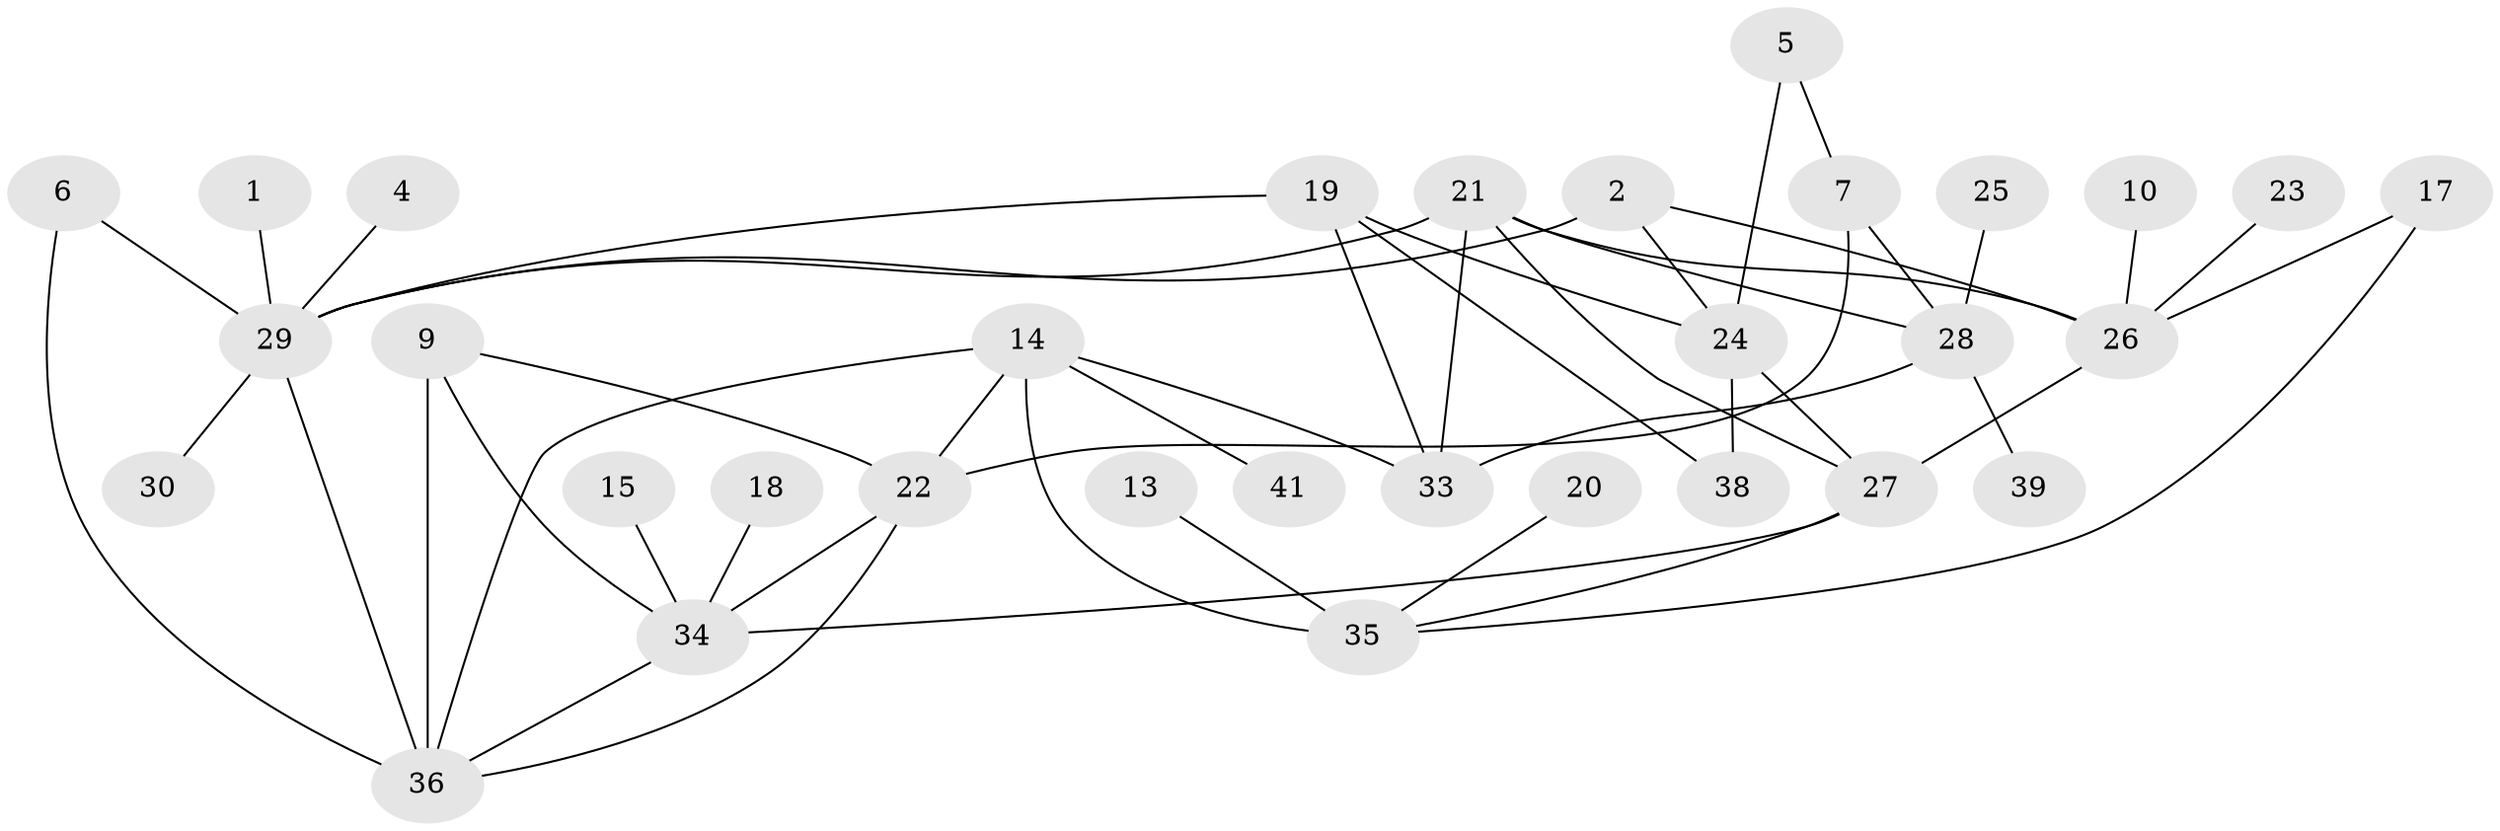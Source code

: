 // original degree distribution, {2: 0.3333333333333333, 1: 0.19753086419753085, 3: 0.20987654320987653, 0: 0.08641975308641975, 5: 0.06172839506172839, 6: 0.037037037037037035, 4: 0.07407407407407407}
// Generated by graph-tools (version 1.1) at 2025/25/03/09/25 03:25:19]
// undirected, 32 vertices, 49 edges
graph export_dot {
graph [start="1"]
  node [color=gray90,style=filled];
  1;
  2;
  4;
  5;
  6;
  7;
  9;
  10;
  13;
  14;
  15;
  17;
  18;
  19;
  20;
  21;
  22;
  23;
  24;
  25;
  26;
  27;
  28;
  29;
  30;
  33;
  34;
  35;
  36;
  38;
  39;
  41;
  1 -- 29 [weight=1.0];
  2 -- 24 [weight=1.0];
  2 -- 26 [weight=1.0];
  2 -- 29 [weight=1.0];
  4 -- 29 [weight=1.0];
  5 -- 7 [weight=1.0];
  5 -- 24 [weight=1.0];
  6 -- 29 [weight=1.0];
  6 -- 36 [weight=1.0];
  7 -- 22 [weight=1.0];
  7 -- 28 [weight=1.0];
  9 -- 22 [weight=1.0];
  9 -- 34 [weight=1.0];
  9 -- 36 [weight=1.0];
  10 -- 26 [weight=1.0];
  13 -- 35 [weight=1.0];
  14 -- 22 [weight=1.0];
  14 -- 33 [weight=1.0];
  14 -- 35 [weight=2.0];
  14 -- 36 [weight=1.0];
  14 -- 41 [weight=1.0];
  15 -- 34 [weight=2.0];
  17 -- 26 [weight=1.0];
  17 -- 35 [weight=1.0];
  18 -- 34 [weight=1.0];
  19 -- 24 [weight=1.0];
  19 -- 29 [weight=1.0];
  19 -- 33 [weight=1.0];
  19 -- 38 [weight=2.0];
  20 -- 35 [weight=1.0];
  21 -- 26 [weight=1.0];
  21 -- 27 [weight=1.0];
  21 -- 28 [weight=1.0];
  21 -- 29 [weight=1.0];
  21 -- 33 [weight=1.0];
  22 -- 34 [weight=2.0];
  22 -- 36 [weight=1.0];
  23 -- 26 [weight=1.0];
  24 -- 27 [weight=2.0];
  24 -- 38 [weight=1.0];
  25 -- 28 [weight=1.0];
  26 -- 27 [weight=1.0];
  27 -- 34 [weight=1.0];
  27 -- 35 [weight=1.0];
  28 -- 33 [weight=1.0];
  28 -- 39 [weight=1.0];
  29 -- 30 [weight=1.0];
  29 -- 36 [weight=1.0];
  34 -- 36 [weight=1.0];
}
